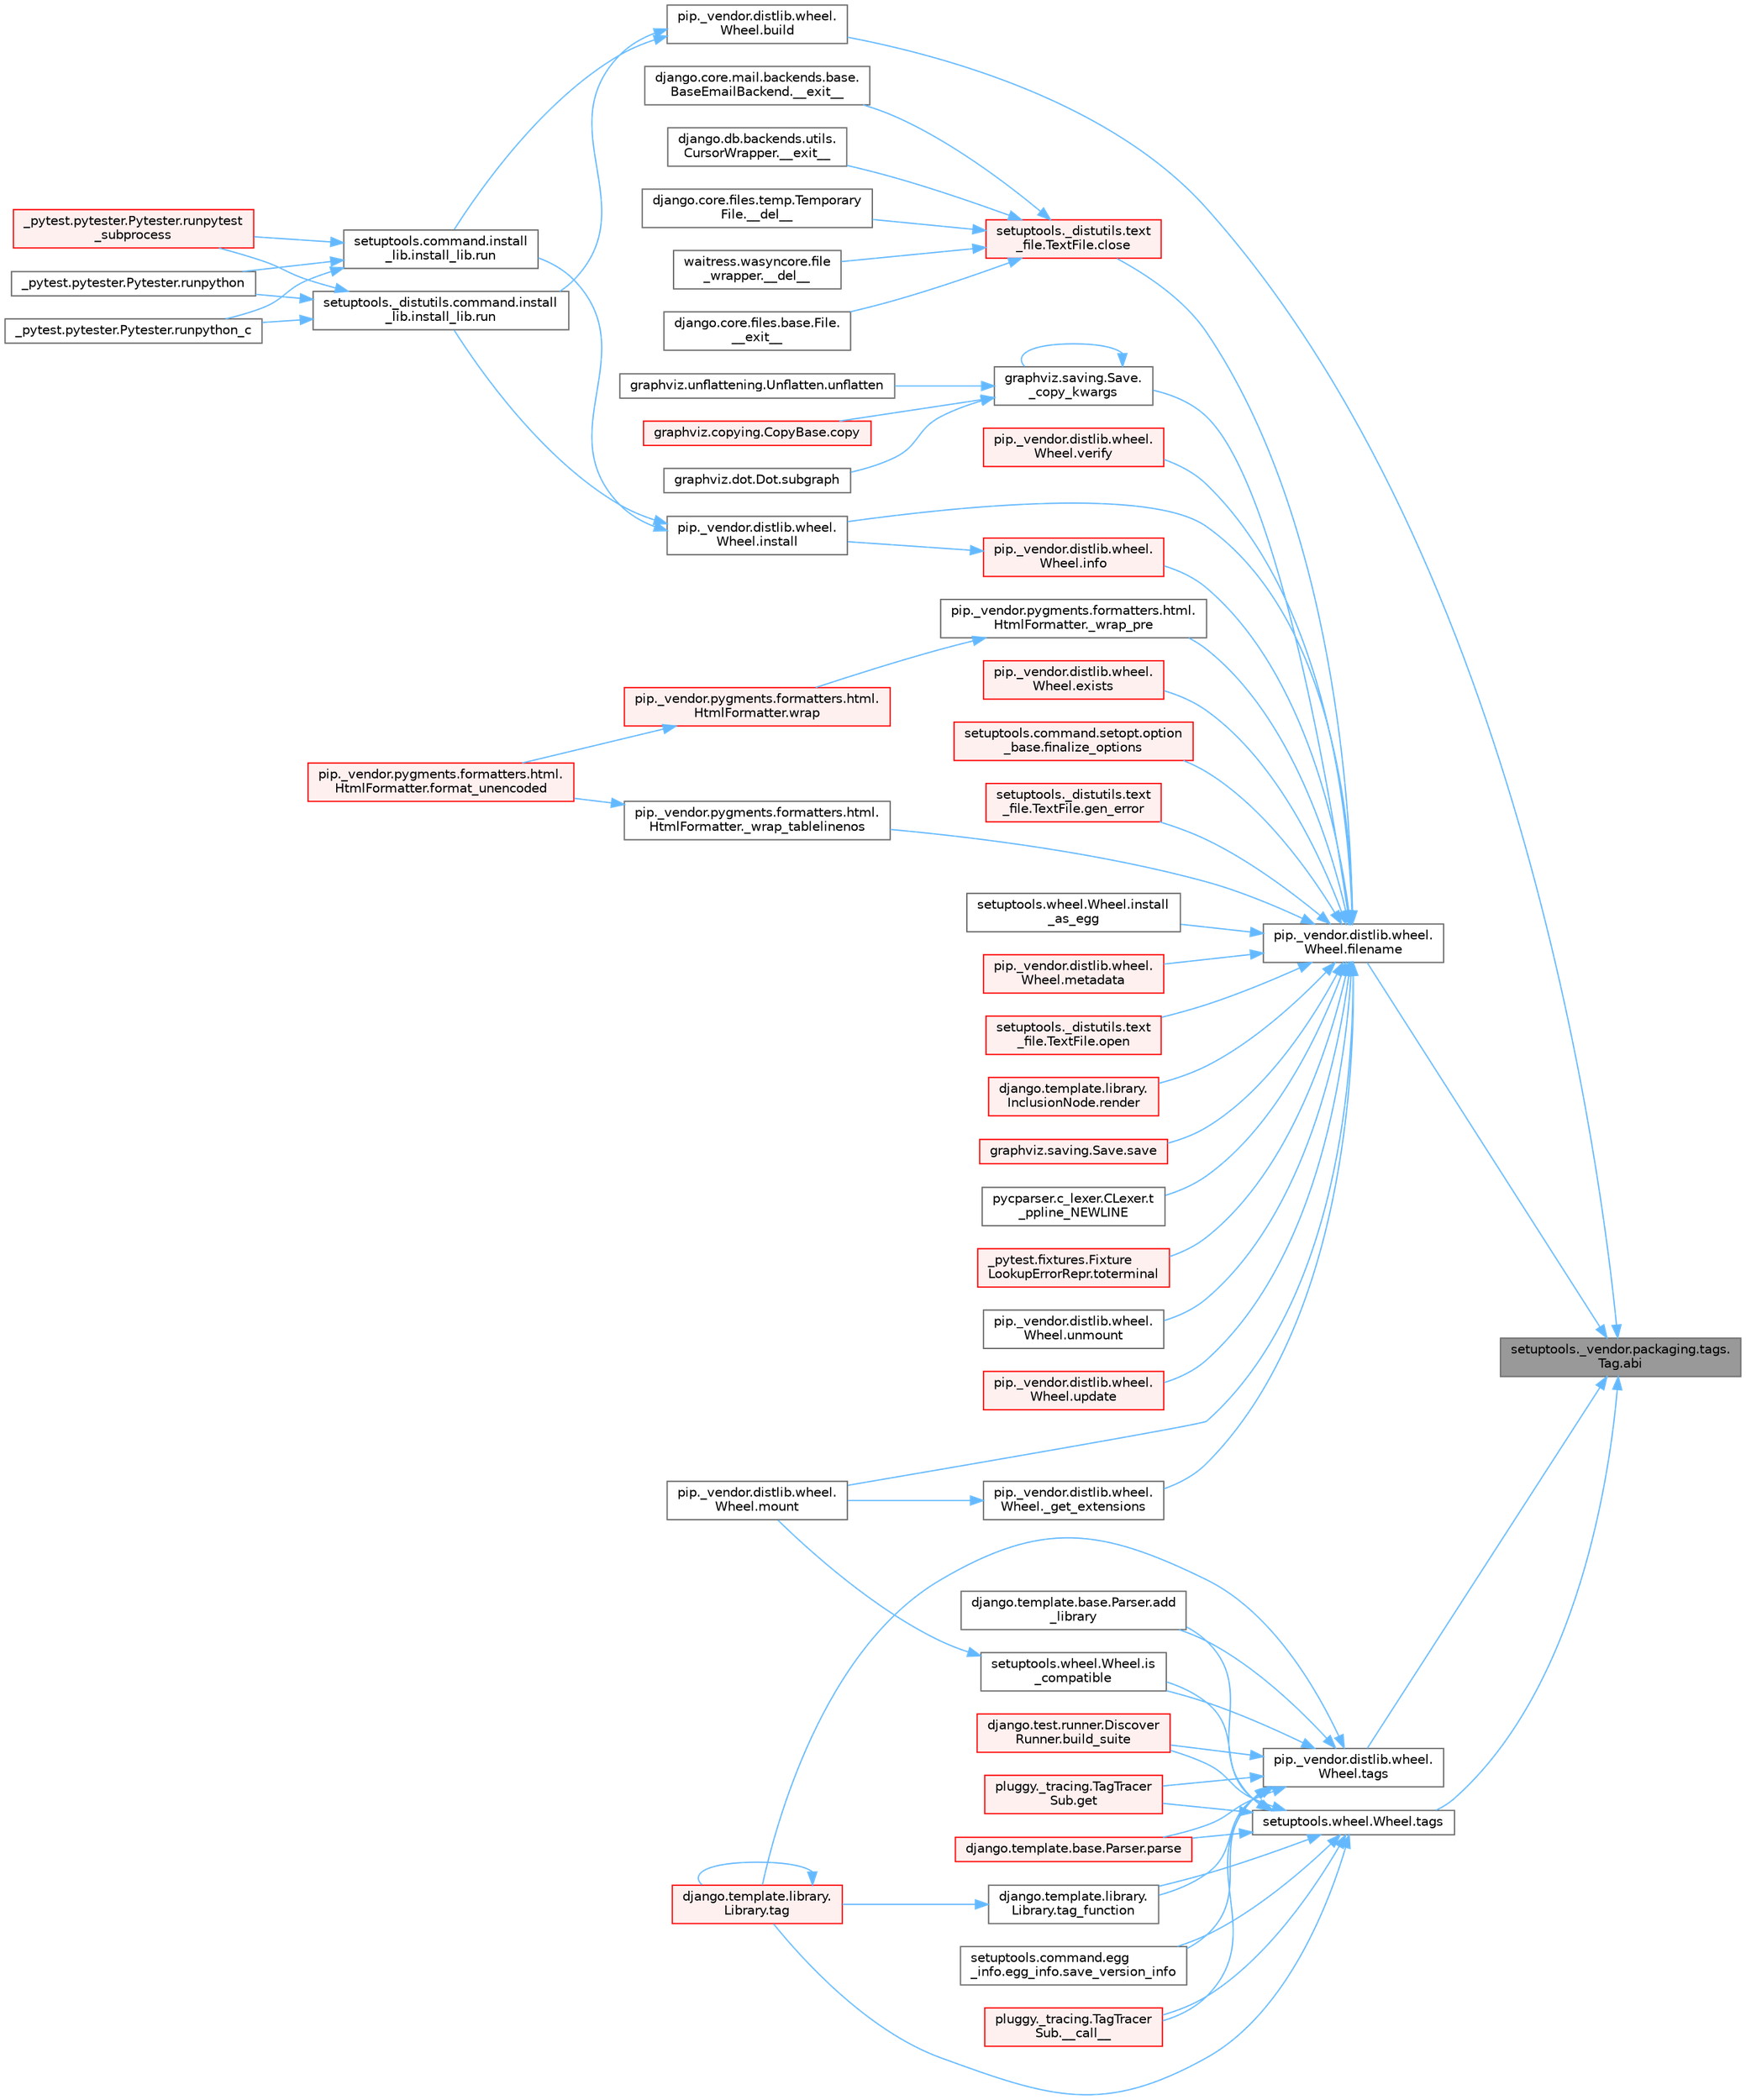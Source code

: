 digraph "setuptools._vendor.packaging.tags.Tag.abi"
{
 // LATEX_PDF_SIZE
  bgcolor="transparent";
  edge [fontname=Helvetica,fontsize=10,labelfontname=Helvetica,labelfontsize=10];
  node [fontname=Helvetica,fontsize=10,shape=box,height=0.2,width=0.4];
  rankdir="RL";
  Node1 [id="Node000001",label="setuptools._vendor.packaging.tags.\lTag.abi",height=0.2,width=0.4,color="gray40", fillcolor="grey60", style="filled", fontcolor="black",tooltip=" "];
  Node1 -> Node2 [id="edge1_Node000001_Node000002",dir="back",color="steelblue1",style="solid",tooltip=" "];
  Node2 [id="Node000002",label="pip._vendor.distlib.wheel.\lWheel.build",height=0.2,width=0.4,color="grey40", fillcolor="white", style="filled",URL="$classpip_1_1__vendor_1_1distlib_1_1wheel_1_1_wheel.html#ac210c34fbaf3d638f1aef7af5627e002",tooltip=" "];
  Node2 -> Node3 [id="edge2_Node000002_Node000003",dir="back",color="steelblue1",style="solid",tooltip=" "];
  Node3 [id="Node000003",label="setuptools._distutils.command.install\l_lib.install_lib.run",height=0.2,width=0.4,color="grey40", fillcolor="white", style="filled",URL="$classsetuptools_1_1__distutils_1_1command_1_1install__lib_1_1install__lib.html#aedc0eea27e626a25be51489b2cc77c40",tooltip=" "];
  Node3 -> Node4 [id="edge3_Node000003_Node000004",dir="back",color="steelblue1",style="solid",tooltip=" "];
  Node4 [id="Node000004",label="_pytest.pytester.Pytester.runpytest\l_subprocess",height=0.2,width=0.4,color="red", fillcolor="#FFF0F0", style="filled",URL="$class__pytest_1_1pytester_1_1_pytester.html#a59323c6d6a1469a1206f1c0b8fce99c9",tooltip=" "];
  Node3 -> Node6 [id="edge4_Node000003_Node000006",dir="back",color="steelblue1",style="solid",tooltip=" "];
  Node6 [id="Node000006",label="_pytest.pytester.Pytester.runpython",height=0.2,width=0.4,color="grey40", fillcolor="white", style="filled",URL="$class__pytest_1_1pytester_1_1_pytester.html#a4e0c539507f15fd333cf618faf9687ef",tooltip=" "];
  Node3 -> Node7 [id="edge5_Node000003_Node000007",dir="back",color="steelblue1",style="solid",tooltip=" "];
  Node7 [id="Node000007",label="_pytest.pytester.Pytester.runpython_c",height=0.2,width=0.4,color="grey40", fillcolor="white", style="filled",URL="$class__pytest_1_1pytester_1_1_pytester.html#aea789acfe206d9c40d9a6bf54a337f2a",tooltip=" "];
  Node2 -> Node8 [id="edge6_Node000002_Node000008",dir="back",color="steelblue1",style="solid",tooltip=" "];
  Node8 [id="Node000008",label="setuptools.command.install\l_lib.install_lib.run",height=0.2,width=0.4,color="grey40", fillcolor="white", style="filled",URL="$classsetuptools_1_1command_1_1install__lib_1_1install__lib.html#a50c62121b7ed69229e4cf2d331ff5fa3",tooltip=" "];
  Node8 -> Node4 [id="edge7_Node000008_Node000004",dir="back",color="steelblue1",style="solid",tooltip=" "];
  Node8 -> Node6 [id="edge8_Node000008_Node000006",dir="back",color="steelblue1",style="solid",tooltip=" "];
  Node8 -> Node7 [id="edge9_Node000008_Node000007",dir="back",color="steelblue1",style="solid",tooltip=" "];
  Node1 -> Node9 [id="edge10_Node000001_Node000009",dir="back",color="steelblue1",style="solid",tooltip=" "];
  Node9 [id="Node000009",label="pip._vendor.distlib.wheel.\lWheel.filename",height=0.2,width=0.4,color="grey40", fillcolor="white", style="filled",URL="$classpip_1_1__vendor_1_1distlib_1_1wheel_1_1_wheel.html#a396687a6caff7584126f2dec111900fd",tooltip=" "];
  Node9 -> Node10 [id="edge11_Node000009_Node000010",dir="back",color="steelblue1",style="solid",tooltip=" "];
  Node10 [id="Node000010",label="graphviz.saving.Save.\l_copy_kwargs",height=0.2,width=0.4,color="grey40", fillcolor="white", style="filled",URL="$classgraphviz_1_1saving_1_1_save.html#a3e0bdd953aa85f02af5473ff061fc387",tooltip=" "];
  Node10 -> Node10 [id="edge12_Node000010_Node000010",dir="back",color="steelblue1",style="solid",tooltip=" "];
  Node10 -> Node11 [id="edge13_Node000010_Node000011",dir="back",color="steelblue1",style="solid",tooltip=" "];
  Node11 [id="Node000011",label="graphviz.copying.CopyBase.copy",height=0.2,width=0.4,color="red", fillcolor="#FFF0F0", style="filled",URL="$classgraphviz_1_1copying_1_1_copy_base.html#a2f81c0dd9b8d1f25d9aebacfdb5ee284",tooltip=" "];
  Node10 -> Node1142 [id="edge14_Node000010_Node001142",dir="back",color="steelblue1",style="solid",tooltip=" "];
  Node1142 [id="Node001142",label="graphviz.dot.Dot.subgraph",height=0.2,width=0.4,color="grey40", fillcolor="white", style="filled",URL="$classgraphviz_1_1dot_1_1_dot.html#aa9f1022e8fe3d291fb929fbb4af7f831",tooltip=" "];
  Node10 -> Node1143 [id="edge15_Node000010_Node001143",dir="back",color="steelblue1",style="solid",tooltip=" "];
  Node1143 [id="Node001143",label="graphviz.unflattening.Unflatten.unflatten",height=0.2,width=0.4,color="grey40", fillcolor="white", style="filled",URL="$classgraphviz_1_1unflattening_1_1_unflatten.html#a35aae356d671a4b7d284249cdd4ff734",tooltip=" "];
  Node9 -> Node568 [id="edge16_Node000009_Node000568",dir="back",color="steelblue1",style="solid",tooltip=" "];
  Node568 [id="Node000568",label="pip._vendor.distlib.wheel.\lWheel._get_extensions",height=0.2,width=0.4,color="grey40", fillcolor="white", style="filled",URL="$classpip_1_1__vendor_1_1distlib_1_1wheel_1_1_wheel.html#a73a762e18348cb6866fe316c4796fb50",tooltip=" "];
  Node568 -> Node569 [id="edge17_Node000568_Node000569",dir="back",color="steelblue1",style="solid",tooltip=" "];
  Node569 [id="Node000569",label="pip._vendor.distlib.wheel.\lWheel.mount",height=0.2,width=0.4,color="grey40", fillcolor="white", style="filled",URL="$classpip_1_1__vendor_1_1distlib_1_1wheel_1_1_wheel.html#a200397d45c2b1e462e2e87ad21b34ba5",tooltip=" "];
  Node9 -> Node1567 [id="edge18_Node000009_Node001567",dir="back",color="steelblue1",style="solid",tooltip=" "];
  Node1567 [id="Node001567",label="pip._vendor.pygments.formatters.html.\lHtmlFormatter._wrap_pre",height=0.2,width=0.4,color="grey40", fillcolor="white", style="filled",URL="$classpip_1_1__vendor_1_1pygments_1_1formatters_1_1html_1_1_html_formatter.html#a1c0458f927ea36cdeec703ed0997feff",tooltip=" "];
  Node1567 -> Node1568 [id="edge19_Node001567_Node001568",dir="back",color="steelblue1",style="solid",tooltip=" "];
  Node1568 [id="Node001568",label="pip._vendor.pygments.formatters.html.\lHtmlFormatter.wrap",height=0.2,width=0.4,color="red", fillcolor="#FFF0F0", style="filled",URL="$classpip_1_1__vendor_1_1pygments_1_1formatters_1_1html_1_1_html_formatter.html#a84f7a3db7ec986e86c4491b0e5ac81a5",tooltip=" "];
  Node1568 -> Node1569 [id="edge20_Node001568_Node001569",dir="back",color="steelblue1",style="solid",tooltip=" "];
  Node1569 [id="Node001569",label="pip._vendor.pygments.formatters.html.\lHtmlFormatter.format_unencoded",height=0.2,width=0.4,color="red", fillcolor="#FFF0F0", style="filled",URL="$classpip_1_1__vendor_1_1pygments_1_1formatters_1_1html_1_1_html_formatter.html#a296a51115f9ec5f6663333a86e0df5b0",tooltip=" "];
  Node9 -> Node1570 [id="edge21_Node000009_Node001570",dir="back",color="steelblue1",style="solid",tooltip=" "];
  Node1570 [id="Node001570",label="pip._vendor.pygments.formatters.html.\lHtmlFormatter._wrap_tablelinenos",height=0.2,width=0.4,color="grey40", fillcolor="white", style="filled",URL="$classpip_1_1__vendor_1_1pygments_1_1formatters_1_1html_1_1_html_formatter.html#ab8adb97a125058b7f834745a37ac7662",tooltip=" "];
  Node1570 -> Node1569 [id="edge22_Node001570_Node001569",dir="back",color="steelblue1",style="solid",tooltip=" "];
  Node9 -> Node1571 [id="edge23_Node000009_Node001571",dir="back",color="steelblue1",style="solid",tooltip=" "];
  Node1571 [id="Node001571",label="setuptools._distutils.text\l_file.TextFile.close",height=0.2,width=0.4,color="red", fillcolor="#FFF0F0", style="filled",URL="$classsetuptools_1_1__distutils_1_1text__file_1_1_text_file.html#a880e75e9f3da58303c2746ad57f825bd",tooltip=" "];
  Node1571 -> Node35 [id="edge24_Node001571_Node000035",dir="back",color="steelblue1",style="solid",tooltip=" "];
  Node35 [id="Node000035",label="django.core.files.temp.Temporary\lFile.__del__",height=0.2,width=0.4,color="grey40", fillcolor="white", style="filled",URL="$classdjango_1_1core_1_1files_1_1temp_1_1_temporary_file.html#a95809e90e91ff4f43e62813734a1ff5f",tooltip=" "];
  Node1571 -> Node36 [id="edge25_Node001571_Node000036",dir="back",color="steelblue1",style="solid",tooltip=" "];
  Node36 [id="Node000036",label="waitress.wasyncore.file\l_wrapper.__del__",height=0.2,width=0.4,color="grey40", fillcolor="white", style="filled",URL="$classwaitress_1_1wasyncore_1_1file__wrapper.html#a4e25ecc24a6210bc5e295c433e632780",tooltip=" "];
  Node1571 -> Node37 [id="edge26_Node001571_Node000037",dir="back",color="steelblue1",style="solid",tooltip=" "];
  Node37 [id="Node000037",label="django.core.files.base.File.\l__exit__",height=0.2,width=0.4,color="grey40", fillcolor="white", style="filled",URL="$classdjango_1_1core_1_1files_1_1base_1_1_file.html#ae0b1191c5014d84fee107227495e239c",tooltip=" "];
  Node1571 -> Node38 [id="edge27_Node001571_Node000038",dir="back",color="steelblue1",style="solid",tooltip=" "];
  Node38 [id="Node000038",label="django.core.mail.backends.base.\lBaseEmailBackend.__exit__",height=0.2,width=0.4,color="grey40", fillcolor="white", style="filled",URL="$classdjango_1_1core_1_1mail_1_1backends_1_1base_1_1_base_email_backend.html#ab6610ac0ed4aba1a8172e85b59065503",tooltip=" "];
  Node1571 -> Node39 [id="edge28_Node001571_Node000039",dir="back",color="steelblue1",style="solid",tooltip=" "];
  Node39 [id="Node000039",label="django.db.backends.utils.\lCursorWrapper.__exit__",height=0.2,width=0.4,color="grey40", fillcolor="white", style="filled",URL="$classdjango_1_1db_1_1backends_1_1utils_1_1_cursor_wrapper.html#a02f5176bb3b2e598d12ac8fdf26f3496",tooltip=" "];
  Node9 -> Node575 [id="edge29_Node000009_Node000575",dir="back",color="steelblue1",style="solid",tooltip=" "];
  Node575 [id="Node000575",label="pip._vendor.distlib.wheel.\lWheel.exists",height=0.2,width=0.4,color="red", fillcolor="#FFF0F0", style="filled",URL="$classpip_1_1__vendor_1_1distlib_1_1wheel_1_1_wheel.html#a9ea7ded38fabd19aa8604ad550a8d6aa",tooltip=" "];
  Node9 -> Node1610 [id="edge30_Node000009_Node001610",dir="back",color="steelblue1",style="solid",tooltip=" "];
  Node1610 [id="Node001610",label="setuptools.command.setopt.option\l_base.finalize_options",height=0.2,width=0.4,color="red", fillcolor="#FFF0F0", style="filled",URL="$classsetuptools_1_1command_1_1setopt_1_1option__base.html#a43b3749bfce2c4a8b00663b6f6bc124d",tooltip=" "];
  Node9 -> Node1611 [id="edge31_Node000009_Node001611",dir="back",color="steelblue1",style="solid",tooltip=" "];
  Node1611 [id="Node001611",label="setuptools._distutils.text\l_file.TextFile.gen_error",height=0.2,width=0.4,color="red", fillcolor="#FFF0F0", style="filled",URL="$classsetuptools_1_1__distutils_1_1text__file_1_1_text_file.html#a9991fa038bd382ef25b2e21b0dcc422d",tooltip=" "];
  Node9 -> Node583 [id="edge32_Node000009_Node000583",dir="back",color="steelblue1",style="solid",tooltip=" "];
  Node583 [id="Node000583",label="pip._vendor.distlib.wheel.\lWheel.info",height=0.2,width=0.4,color="red", fillcolor="#FFF0F0", style="filled",URL="$classpip_1_1__vendor_1_1distlib_1_1wheel_1_1_wheel.html#a81ca97c6a25d0d98ac526fdf1d993b3e",tooltip=" "];
  Node583 -> Node1676 [id="edge33_Node000583_Node001676",dir="back",color="steelblue1",style="solid",tooltip=" "];
  Node1676 [id="Node001676",label="pip._vendor.distlib.wheel.\lWheel.install",height=0.2,width=0.4,color="grey40", fillcolor="white", style="filled",URL="$classpip_1_1__vendor_1_1distlib_1_1wheel_1_1_wheel.html#a2d42ca18eda62d320111afef46504f5c",tooltip=" "];
  Node1676 -> Node3 [id="edge34_Node001676_Node000003",dir="back",color="steelblue1",style="solid",tooltip=" "];
  Node1676 -> Node8 [id="edge35_Node001676_Node000008",dir="back",color="steelblue1",style="solid",tooltip=" "];
  Node9 -> Node1676 [id="edge36_Node000009_Node001676",dir="back",color="steelblue1",style="solid",tooltip=" "];
  Node9 -> Node1677 [id="edge37_Node000009_Node001677",dir="back",color="steelblue1",style="solid",tooltip=" "];
  Node1677 [id="Node001677",label="setuptools.wheel.Wheel.install\l_as_egg",height=0.2,width=0.4,color="grey40", fillcolor="white", style="filled",URL="$classsetuptools_1_1wheel_1_1_wheel.html#aad875e0355880e586d5ecefaa448171e",tooltip=" "];
  Node9 -> Node1678 [id="edge38_Node000009_Node001678",dir="back",color="steelblue1",style="solid",tooltip=" "];
  Node1678 [id="Node001678",label="pip._vendor.distlib.wheel.\lWheel.metadata",height=0.2,width=0.4,color="red", fillcolor="#FFF0F0", style="filled",URL="$classpip_1_1__vendor_1_1distlib_1_1wheel_1_1_wheel.html#a9e567ddb3165e2b2bdb2c358774b32a6",tooltip=" "];
  Node9 -> Node569 [id="edge39_Node000009_Node000569",dir="back",color="steelblue1",style="solid",tooltip=" "];
  Node9 -> Node1770 [id="edge40_Node000009_Node001770",dir="back",color="steelblue1",style="solid",tooltip=" "];
  Node1770 [id="Node001770",label="setuptools._distutils.text\l_file.TextFile.open",height=0.2,width=0.4,color="red", fillcolor="#FFF0F0", style="filled",URL="$classsetuptools_1_1__distutils_1_1text__file_1_1_text_file.html#ab568abcef363b1b422cddfead42e68b2",tooltip=" "];
  Node9 -> Node2528 [id="edge41_Node000009_Node002528",dir="back",color="steelblue1",style="solid",tooltip=" "];
  Node2528 [id="Node002528",label="django.template.library.\lInclusionNode.render",height=0.2,width=0.4,color="red", fillcolor="#FFF0F0", style="filled",URL="$classdjango_1_1template_1_1library_1_1_inclusion_node.html#a174d626410c648cc77c205d071bda24a",tooltip=" "];
  Node9 -> Node2529 [id="edge42_Node000009_Node002529",dir="back",color="steelblue1",style="solid",tooltip=" "];
  Node2529 [id="Node002529",label="graphviz.saving.Save.save",height=0.2,width=0.4,color="red", fillcolor="#FFF0F0", style="filled",URL="$classgraphviz_1_1saving_1_1_save.html#a1254150af63856e7706cdb5c94633e5e",tooltip=" "];
  Node9 -> Node2530 [id="edge43_Node000009_Node002530",dir="back",color="steelblue1",style="solid",tooltip=" "];
  Node2530 [id="Node002530",label="pycparser.c_lexer.CLexer.t\l_ppline_NEWLINE",height=0.2,width=0.4,color="grey40", fillcolor="white", style="filled",URL="$classpycparser_1_1c__lexer_1_1_c_lexer.html#a10f6392f8d7a63fd3fa840b878f6d536",tooltip=" "];
  Node9 -> Node2531 [id="edge44_Node000009_Node002531",dir="back",color="steelblue1",style="solid",tooltip=" "];
  Node2531 [id="Node002531",label="_pytest.fixtures.Fixture\lLookupErrorRepr.toterminal",height=0.2,width=0.4,color="red", fillcolor="#FFF0F0", style="filled",URL="$class__pytest_1_1fixtures_1_1_fixture_lookup_error_repr.html#a5efab5f6049a3b6c30850794a14c7923",tooltip=" "];
  Node9 -> Node2532 [id="edge45_Node000009_Node002532",dir="back",color="steelblue1",style="solid",tooltip=" "];
  Node2532 [id="Node002532",label="pip._vendor.distlib.wheel.\lWheel.unmount",height=0.2,width=0.4,color="grey40", fillcolor="white", style="filled",URL="$classpip_1_1__vendor_1_1distlib_1_1wheel_1_1_wheel.html#a91fc960410486ef8b9c7d6409de2f5cf",tooltip=" "];
  Node9 -> Node2307 [id="edge46_Node000009_Node002307",dir="back",color="steelblue1",style="solid",tooltip=" "];
  Node2307 [id="Node002307",label="pip._vendor.distlib.wheel.\lWheel.update",height=0.2,width=0.4,color="red", fillcolor="#FFF0F0", style="filled",URL="$classpip_1_1__vendor_1_1distlib_1_1wheel_1_1_wheel.html#af0fa6892c3a4e935a5ff2887f80b14ff",tooltip=" "];
  Node9 -> Node2310 [id="edge47_Node000009_Node002310",dir="back",color="steelblue1",style="solid",tooltip=" "];
  Node2310 [id="Node002310",label="pip._vendor.distlib.wheel.\lWheel.verify",height=0.2,width=0.4,color="red", fillcolor="#FFF0F0", style="filled",URL="$classpip_1_1__vendor_1_1distlib_1_1wheel_1_1_wheel.html#ab3276be65a376884ef85606365265af8",tooltip=" "];
  Node1 -> Node3179 [id="edge48_Node000001_Node003179",dir="back",color="steelblue1",style="solid",tooltip=" "];
  Node3179 [id="Node003179",label="pip._vendor.distlib.wheel.\lWheel.tags",height=0.2,width=0.4,color="grey40", fillcolor="white", style="filled",URL="$classpip_1_1__vendor_1_1distlib_1_1wheel_1_1_wheel.html#a02379d49449585f1a788b45d27669310",tooltip=" "];
  Node3179 -> Node3180 [id="edge49_Node003179_Node003180",dir="back",color="steelblue1",style="solid",tooltip=" "];
  Node3180 [id="Node003180",label="pluggy._tracing.TagTracer\lSub.__call__",height=0.2,width=0.4,color="red", fillcolor="#FFF0F0", style="filled",URL="$classpluggy_1_1__tracing_1_1_tag_tracer_sub.html#ad1c7cd8e59419cbd367da929be8e63ca",tooltip=" "];
  Node3179 -> Node3181 [id="edge50_Node003179_Node003181",dir="back",color="steelblue1",style="solid",tooltip=" "];
  Node3181 [id="Node003181",label="django.template.base.Parser.add\l_library",height=0.2,width=0.4,color="grey40", fillcolor="white", style="filled",URL="$classdjango_1_1template_1_1base_1_1_parser.html#a614a46d6fa278fd49c70697979a6fc85",tooltip=" "];
  Node3179 -> Node401 [id="edge51_Node003179_Node000401",dir="back",color="steelblue1",style="solid",tooltip=" "];
  Node401 [id="Node000401",label="django.test.runner.Discover\lRunner.build_suite",height=0.2,width=0.4,color="red", fillcolor="#FFF0F0", style="filled",URL="$classdjango_1_1test_1_1runner_1_1_discover_runner.html#a59c1b9e138786179fdbfce3ab15bf2c8",tooltip=" "];
  Node3179 -> Node3182 [id="edge52_Node003179_Node003182",dir="back",color="steelblue1",style="solid",tooltip=" "];
  Node3182 [id="Node003182",label="pluggy._tracing.TagTracer\lSub.get",height=0.2,width=0.4,color="red", fillcolor="#FFF0F0", style="filled",URL="$classpluggy_1_1__tracing_1_1_tag_tracer_sub.html#a21140e70cd14c316d0d35f186825bcdd",tooltip=" "];
  Node3179 -> Node3183 [id="edge53_Node003179_Node003183",dir="back",color="steelblue1",style="solid",tooltip=" "];
  Node3183 [id="Node003183",label="setuptools.wheel.Wheel.is\l_compatible",height=0.2,width=0.4,color="grey40", fillcolor="white", style="filled",URL="$classsetuptools_1_1wheel_1_1_wheel.html#a5ffd00c5ef0173d02eed6e9ff45eb6f7",tooltip=" "];
  Node3183 -> Node569 [id="edge54_Node003183_Node000569",dir="back",color="steelblue1",style="solid",tooltip=" "];
  Node3179 -> Node1616 [id="edge55_Node003179_Node001616",dir="back",color="steelblue1",style="solid",tooltip=" "];
  Node1616 [id="Node001616",label="django.template.base.Parser.parse",height=0.2,width=0.4,color="red", fillcolor="#FFF0F0", style="filled",URL="$classdjango_1_1template_1_1base_1_1_parser.html#adf49a6d849c5bc731f4dcd79bbd13e52",tooltip=" "];
  Node3179 -> Node3184 [id="edge56_Node003179_Node003184",dir="back",color="steelblue1",style="solid",tooltip=" "];
  Node3184 [id="Node003184",label="setuptools.command.egg\l_info.egg_info.save_version_info",height=0.2,width=0.4,color="grey40", fillcolor="white", style="filled",URL="$classsetuptools_1_1command_1_1egg__info_1_1egg__info.html#abf4799f6b1fc38b54f284f443d532603",tooltip=" "];
  Node3179 -> Node2637 [id="edge57_Node003179_Node002637",dir="back",color="steelblue1",style="solid",tooltip=" "];
  Node2637 [id="Node002637",label="django.template.library.\lLibrary.tag",height=0.2,width=0.4,color="red", fillcolor="#FFF0F0", style="filled",URL="$classdjango_1_1template_1_1library_1_1_library.html#a3a42e8a0a94b6f4b0949819bfbdfcb3d",tooltip=" "];
  Node2637 -> Node2637 [id="edge58_Node002637_Node002637",dir="back",color="steelblue1",style="solid",tooltip=" "];
  Node3179 -> Node3185 [id="edge59_Node003179_Node003185",dir="back",color="steelblue1",style="solid",tooltip=" "];
  Node3185 [id="Node003185",label="django.template.library.\lLibrary.tag_function",height=0.2,width=0.4,color="grey40", fillcolor="white", style="filled",URL="$classdjango_1_1template_1_1library_1_1_library.html#aacbd68c7da45960b97517adcdb9c302a",tooltip=" "];
  Node3185 -> Node2637 [id="edge60_Node003185_Node002637",dir="back",color="steelblue1",style="solid",tooltip=" "];
  Node1 -> Node3186 [id="edge61_Node000001_Node003186",dir="back",color="steelblue1",style="solid",tooltip=" "];
  Node3186 [id="Node003186",label="setuptools.wheel.Wheel.tags",height=0.2,width=0.4,color="grey40", fillcolor="white", style="filled",URL="$classsetuptools_1_1wheel_1_1_wheel.html#a6c0d21cd61fcffbc4e7627d178f2d824",tooltip=" "];
  Node3186 -> Node3180 [id="edge62_Node003186_Node003180",dir="back",color="steelblue1",style="solid",tooltip=" "];
  Node3186 -> Node3181 [id="edge63_Node003186_Node003181",dir="back",color="steelblue1",style="solid",tooltip=" "];
  Node3186 -> Node401 [id="edge64_Node003186_Node000401",dir="back",color="steelblue1",style="solid",tooltip=" "];
  Node3186 -> Node3182 [id="edge65_Node003186_Node003182",dir="back",color="steelblue1",style="solid",tooltip=" "];
  Node3186 -> Node3183 [id="edge66_Node003186_Node003183",dir="back",color="steelblue1",style="solid",tooltip=" "];
  Node3186 -> Node1616 [id="edge67_Node003186_Node001616",dir="back",color="steelblue1",style="solid",tooltip=" "];
  Node3186 -> Node3184 [id="edge68_Node003186_Node003184",dir="back",color="steelblue1",style="solid",tooltip=" "];
  Node3186 -> Node2637 [id="edge69_Node003186_Node002637",dir="back",color="steelblue1",style="solid",tooltip=" "];
  Node3186 -> Node3185 [id="edge70_Node003186_Node003185",dir="back",color="steelblue1",style="solid",tooltip=" "];
}
